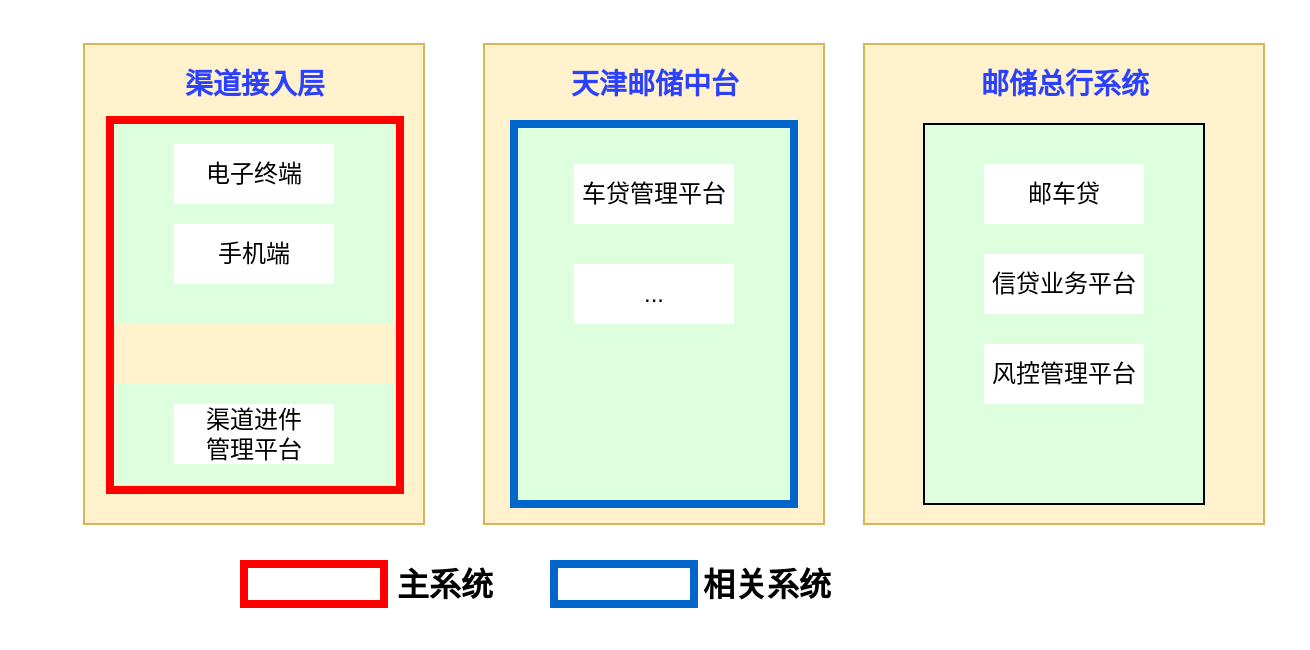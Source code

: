<mxfile version="15.7.3" type="github">
  <diagram id="QuWYMFL5e3HPU13Q_Ody" name="Page-1">
    <mxGraphModel dx="1422" dy="725" grid="1" gridSize="10" guides="1" tooltips="1" connect="1" arrows="1" fold="1" page="1" pageScale="1" pageWidth="827" pageHeight="1169" math="0" shadow="0">
      <root>
        <mxCell id="0" />
        <mxCell id="1" parent="0" />
        <mxCell id="OwGhvqajabSdBus2EmIz-33" value="" style="rounded=0;whiteSpace=wrap;html=1;fontSize=16;strokeWidth=4;strokeColor=#FFFFFF;" vertex="1" parent="1">
          <mxGeometry x="20" y="200" width="650" height="320" as="geometry" />
        </mxCell>
        <mxCell id="OwGhvqajabSdBus2EmIz-3" value="" style="rounded=0;whiteSpace=wrap;html=1;fillColor=#fff2cc;strokeColor=#d6b656;" vertex="1" parent="1">
          <mxGeometry x="60" y="220" width="170" height="240" as="geometry" />
        </mxCell>
        <mxCell id="OwGhvqajabSdBus2EmIz-28" value="" style="rounded=0;whiteSpace=wrap;html=1;fontSize=14;fontColor=#ffffff;fillColor=none;strokeColor=#FF0000;strokeWidth=4;" vertex="1" parent="1">
          <mxGeometry x="73" y="258" width="145" height="185" as="geometry" />
        </mxCell>
        <mxCell id="OwGhvqajabSdBus2EmIz-4" value="" style="rounded=0;whiteSpace=wrap;html=1;fillColor=#fff2cc;strokeColor=#d6b656;" vertex="1" parent="1">
          <mxGeometry x="260" y="220" width="170" height="240" as="geometry" />
        </mxCell>
        <mxCell id="OwGhvqajabSdBus2EmIz-5" value="" style="rounded=0;whiteSpace=wrap;html=1;fillColor=#fff2cc;strokeColor=#d6b656;" vertex="1" parent="1">
          <mxGeometry x="450" y="220" width="200" height="240" as="geometry" />
        </mxCell>
        <mxCell id="OwGhvqajabSdBus2EmIz-2" value="" style="rounded=0;whiteSpace=wrap;html=1;fillColor=#DEFFDE;strokeColor=none;" vertex="1" parent="1">
          <mxGeometry x="75" y="260" width="140" height="100" as="geometry" />
        </mxCell>
        <mxCell id="OwGhvqajabSdBus2EmIz-7" value="" style="rounded=0;whiteSpace=wrap;html=1;fillColor=#DEFFDE;strokeColor=none;" vertex="1" parent="1">
          <mxGeometry x="75" y="390" width="140" height="50" as="geometry" />
        </mxCell>
        <mxCell id="OwGhvqajabSdBus2EmIz-8" value="电子终端" style="rounded=0;whiteSpace=wrap;html=1;strokeColor=none;" vertex="1" parent="1">
          <mxGeometry x="105" y="270" width="80" height="30" as="geometry" />
        </mxCell>
        <mxCell id="OwGhvqajabSdBus2EmIz-9" value="&lt;font color=&quot;#2b41ff&quot;&gt;渠道接入层&lt;/font&gt;" style="text;html=1;align=center;verticalAlign=middle;resizable=0;points=[];autosize=1;strokeColor=none;fillColor=none;fontStyle=1;fontSize=14;" vertex="1" parent="1">
          <mxGeometry x="100" y="230" width="90" height="20" as="geometry" />
        </mxCell>
        <mxCell id="OwGhvqajabSdBus2EmIz-11" value="手机端" style="rounded=0;whiteSpace=wrap;html=1;strokeColor=none;" vertex="1" parent="1">
          <mxGeometry x="105" y="310" width="80" height="30" as="geometry" />
        </mxCell>
        <mxCell id="OwGhvqajabSdBus2EmIz-12" value="渠道进件&lt;br&gt;管理平台" style="rounded=0;whiteSpace=wrap;html=1;strokeColor=none;" vertex="1" parent="1">
          <mxGeometry x="105" y="400" width="80" height="30" as="geometry" />
        </mxCell>
        <mxCell id="OwGhvqajabSdBus2EmIz-13" value="天津邮储中台" style="text;html=1;align=center;verticalAlign=middle;resizable=0;points=[];autosize=1;strokeColor=none;fillColor=none;fontSize=14;fontColor=#2B41FF;fontStyle=1" vertex="1" parent="1">
          <mxGeometry x="295" y="230" width="100" height="20" as="geometry" />
        </mxCell>
        <mxCell id="OwGhvqajabSdBus2EmIz-14" value="邮储总行系统" style="text;html=1;align=center;verticalAlign=middle;resizable=0;points=[];autosize=1;strokeColor=none;fillColor=none;fontSize=14;fontColor=#2B41FF;fontStyle=1" vertex="1" parent="1">
          <mxGeometry x="500" y="230" width="100" height="20" as="geometry" />
        </mxCell>
        <mxCell id="OwGhvqajabSdBus2EmIz-15" value="" style="rounded=0;whiteSpace=wrap;html=1;fillColor=#DEFFDE;strokeColor=#0066CC;strokeWidth=4;" vertex="1" parent="1">
          <mxGeometry x="275" y="260" width="140" height="190" as="geometry" />
        </mxCell>
        <mxCell id="OwGhvqajabSdBus2EmIz-17" value="" style="rounded=0;whiteSpace=wrap;html=1;fillColor=#DEFFDE;strokeColor=default;" vertex="1" parent="1">
          <mxGeometry x="480" y="260" width="140" height="190" as="geometry" />
        </mxCell>
        <mxCell id="OwGhvqajabSdBus2EmIz-20" value="邮车贷" style="rounded=0;whiteSpace=wrap;html=1;strokeColor=none;" vertex="1" parent="1">
          <mxGeometry x="510" y="280" width="80" height="30" as="geometry" />
        </mxCell>
        <mxCell id="OwGhvqajabSdBus2EmIz-22" value="信贷业务平台" style="rounded=0;whiteSpace=wrap;html=1;strokeColor=none;" vertex="1" parent="1">
          <mxGeometry x="510" y="325" width="80" height="30" as="geometry" />
        </mxCell>
        <mxCell id="OwGhvqajabSdBus2EmIz-23" value="风控管理平台" style="rounded=0;whiteSpace=wrap;html=1;strokeColor=none;" vertex="1" parent="1">
          <mxGeometry x="510" y="370" width="80" height="30" as="geometry" />
        </mxCell>
        <mxCell id="OwGhvqajabSdBus2EmIz-24" value="" style="rounded=0;whiteSpace=wrap;html=1;fontSize=14;fontColor=#ffffff;fillColor=#FFFFFF;strokeColor=#FF0000;strokeWidth=4;" vertex="1" parent="1">
          <mxGeometry x="140" y="480" width="70" height="20" as="geometry" />
        </mxCell>
        <mxCell id="OwGhvqajabSdBus2EmIz-25" value="&lt;font color=&quot;#000000&quot; size=&quot;1&quot;&gt;&lt;b style=&quot;font-size: 16px&quot;&gt;主系统&lt;/b&gt;&lt;/font&gt;" style="text;html=1;align=center;verticalAlign=middle;resizable=0;points=[];autosize=1;strokeColor=none;fillColor=none;fontSize=14;fontColor=#2B41FF;" vertex="1" parent="1">
          <mxGeometry x="210" y="480" width="60" height="20" as="geometry" />
        </mxCell>
        <mxCell id="OwGhvqajabSdBus2EmIz-26" value="" style="rounded=0;whiteSpace=wrap;html=1;fontSize=14;fontColor=#ffffff;fillColor=#FFFFFF;strokeColor=#0066CC;strokeWidth=4;" vertex="1" parent="1">
          <mxGeometry x="295" y="480" width="70" height="20" as="geometry" />
        </mxCell>
        <mxCell id="OwGhvqajabSdBus2EmIz-27" value="&lt;font color=&quot;#000000&quot;&gt;&lt;span style=&quot;font-size: 16px&quot;&gt;&lt;b&gt;相关系统&lt;/b&gt;&lt;/span&gt;&lt;/font&gt;" style="text;html=1;align=center;verticalAlign=middle;resizable=0;points=[];autosize=1;strokeColor=none;fillColor=none;fontSize=14;fontColor=#2B41FF;" vertex="1" parent="1">
          <mxGeometry x="361" y="480" width="80" height="20" as="geometry" />
        </mxCell>
        <mxCell id="OwGhvqajabSdBus2EmIz-19" value="车贷管理平台" style="rounded=0;whiteSpace=wrap;html=1;fillColor=default;strokeColor=none;" vertex="1" parent="1">
          <mxGeometry x="305" y="280" width="80" height="30" as="geometry" />
        </mxCell>
        <mxCell id="OwGhvqajabSdBus2EmIz-21" value="..." style="rounded=0;whiteSpace=wrap;html=1;strokeColor=none;" vertex="1" parent="1">
          <mxGeometry x="305" y="330" width="80" height="30" as="geometry" />
        </mxCell>
      </root>
    </mxGraphModel>
  </diagram>
</mxfile>
